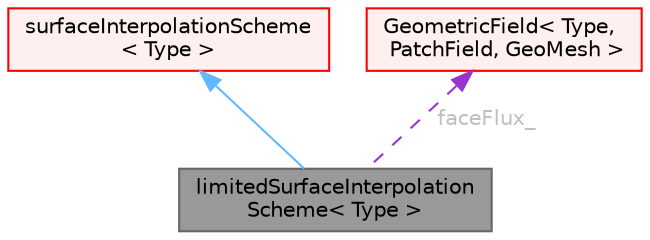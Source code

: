 digraph "limitedSurfaceInterpolationScheme&lt; Type &gt;"
{
 // LATEX_PDF_SIZE
  bgcolor="transparent";
  edge [fontname=Helvetica,fontsize=10,labelfontname=Helvetica,labelfontsize=10];
  node [fontname=Helvetica,fontsize=10,shape=box,height=0.2,width=0.4];
  Node1 [id="Node000001",label="limitedSurfaceInterpolation\lScheme\< Type \>",height=0.2,width=0.4,color="gray40", fillcolor="grey60", style="filled", fontcolor="black",tooltip="Abstract base class for limited surface interpolation schemes."];
  Node2 -> Node1 [id="edge1_Node000001_Node000002",dir="back",color="steelblue1",style="solid",tooltip=" "];
  Node2 [id="Node000002",label="surfaceInterpolationScheme\l\< Type \>",height=0.2,width=0.4,color="red", fillcolor="#FFF0F0", style="filled",URL="$classFoam_1_1surfaceInterpolationScheme.html",tooltip="Abstract base class for surface interpolation schemes."];
  Node4 -> Node1 [id="edge2_Node000001_Node000004",dir="back",color="darkorchid3",style="dashed",tooltip=" ",label=" faceFlux_",fontcolor="grey" ];
  Node4 [id="Node000004",label="GeometricField\< Type,\l PatchField, GeoMesh \>",height=0.2,width=0.4,color="red", fillcolor="#FFF0F0", style="filled",URL="$classFoam_1_1GeometricField.html",tooltip="Generic GeometricField class."];
}
